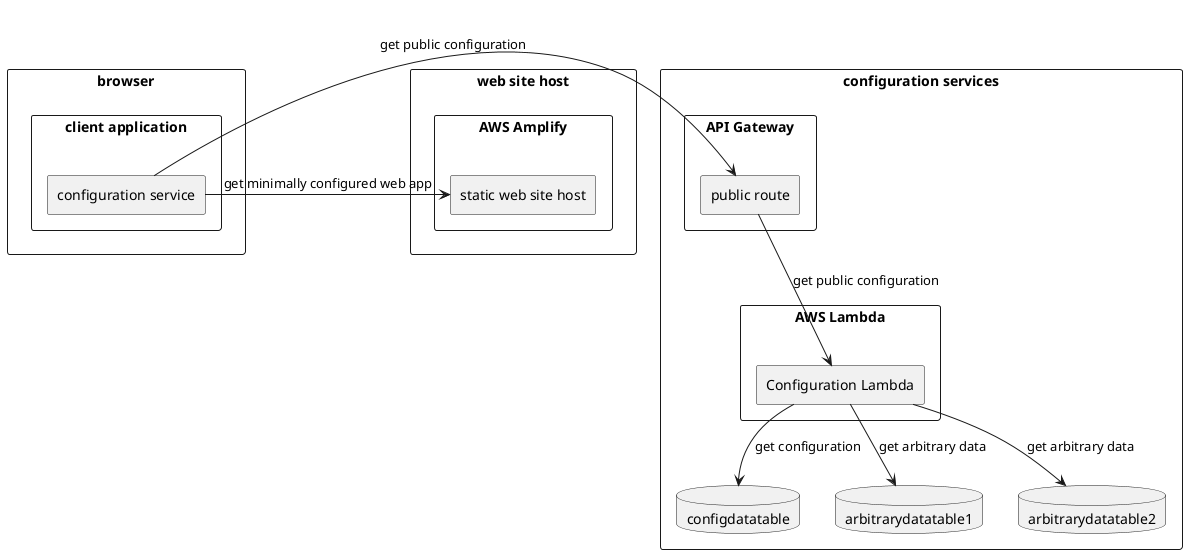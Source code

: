 @startuml
skinparam componentStyle rectangle
component "web site host" {
  component "AWS Amplify" {
    [static web site host] as StaticHost
  }
}
component "browser" as Browser {
  component "client application"  {
    [configuration service] as ClientConfigurationService
  } 
}
component "configuration services" {
  component "API Gateway" {
    [public route] as PublicRoute
  }
  component "AWS Lambda" {
    [Configuration Lambda] as ConfigurationService
  }
  database configdatatable
  database arbitrarydatatable1
  database arbitrarydatatable2
}

ClientConfigurationService -> StaticHost : "get minimally configured web app"
ClientConfigurationService -> PublicRoute : "get public configuration"
PublicRoute --> ConfigurationService : "get public configuration"
ConfigurationService --> configdatatable : "get configuration"
ConfigurationService --> arbitrarydatatable1 : "get arbitrary data"
ConfigurationService --> arbitrarydatatable2 : "get arbitrary data"
@enduml
